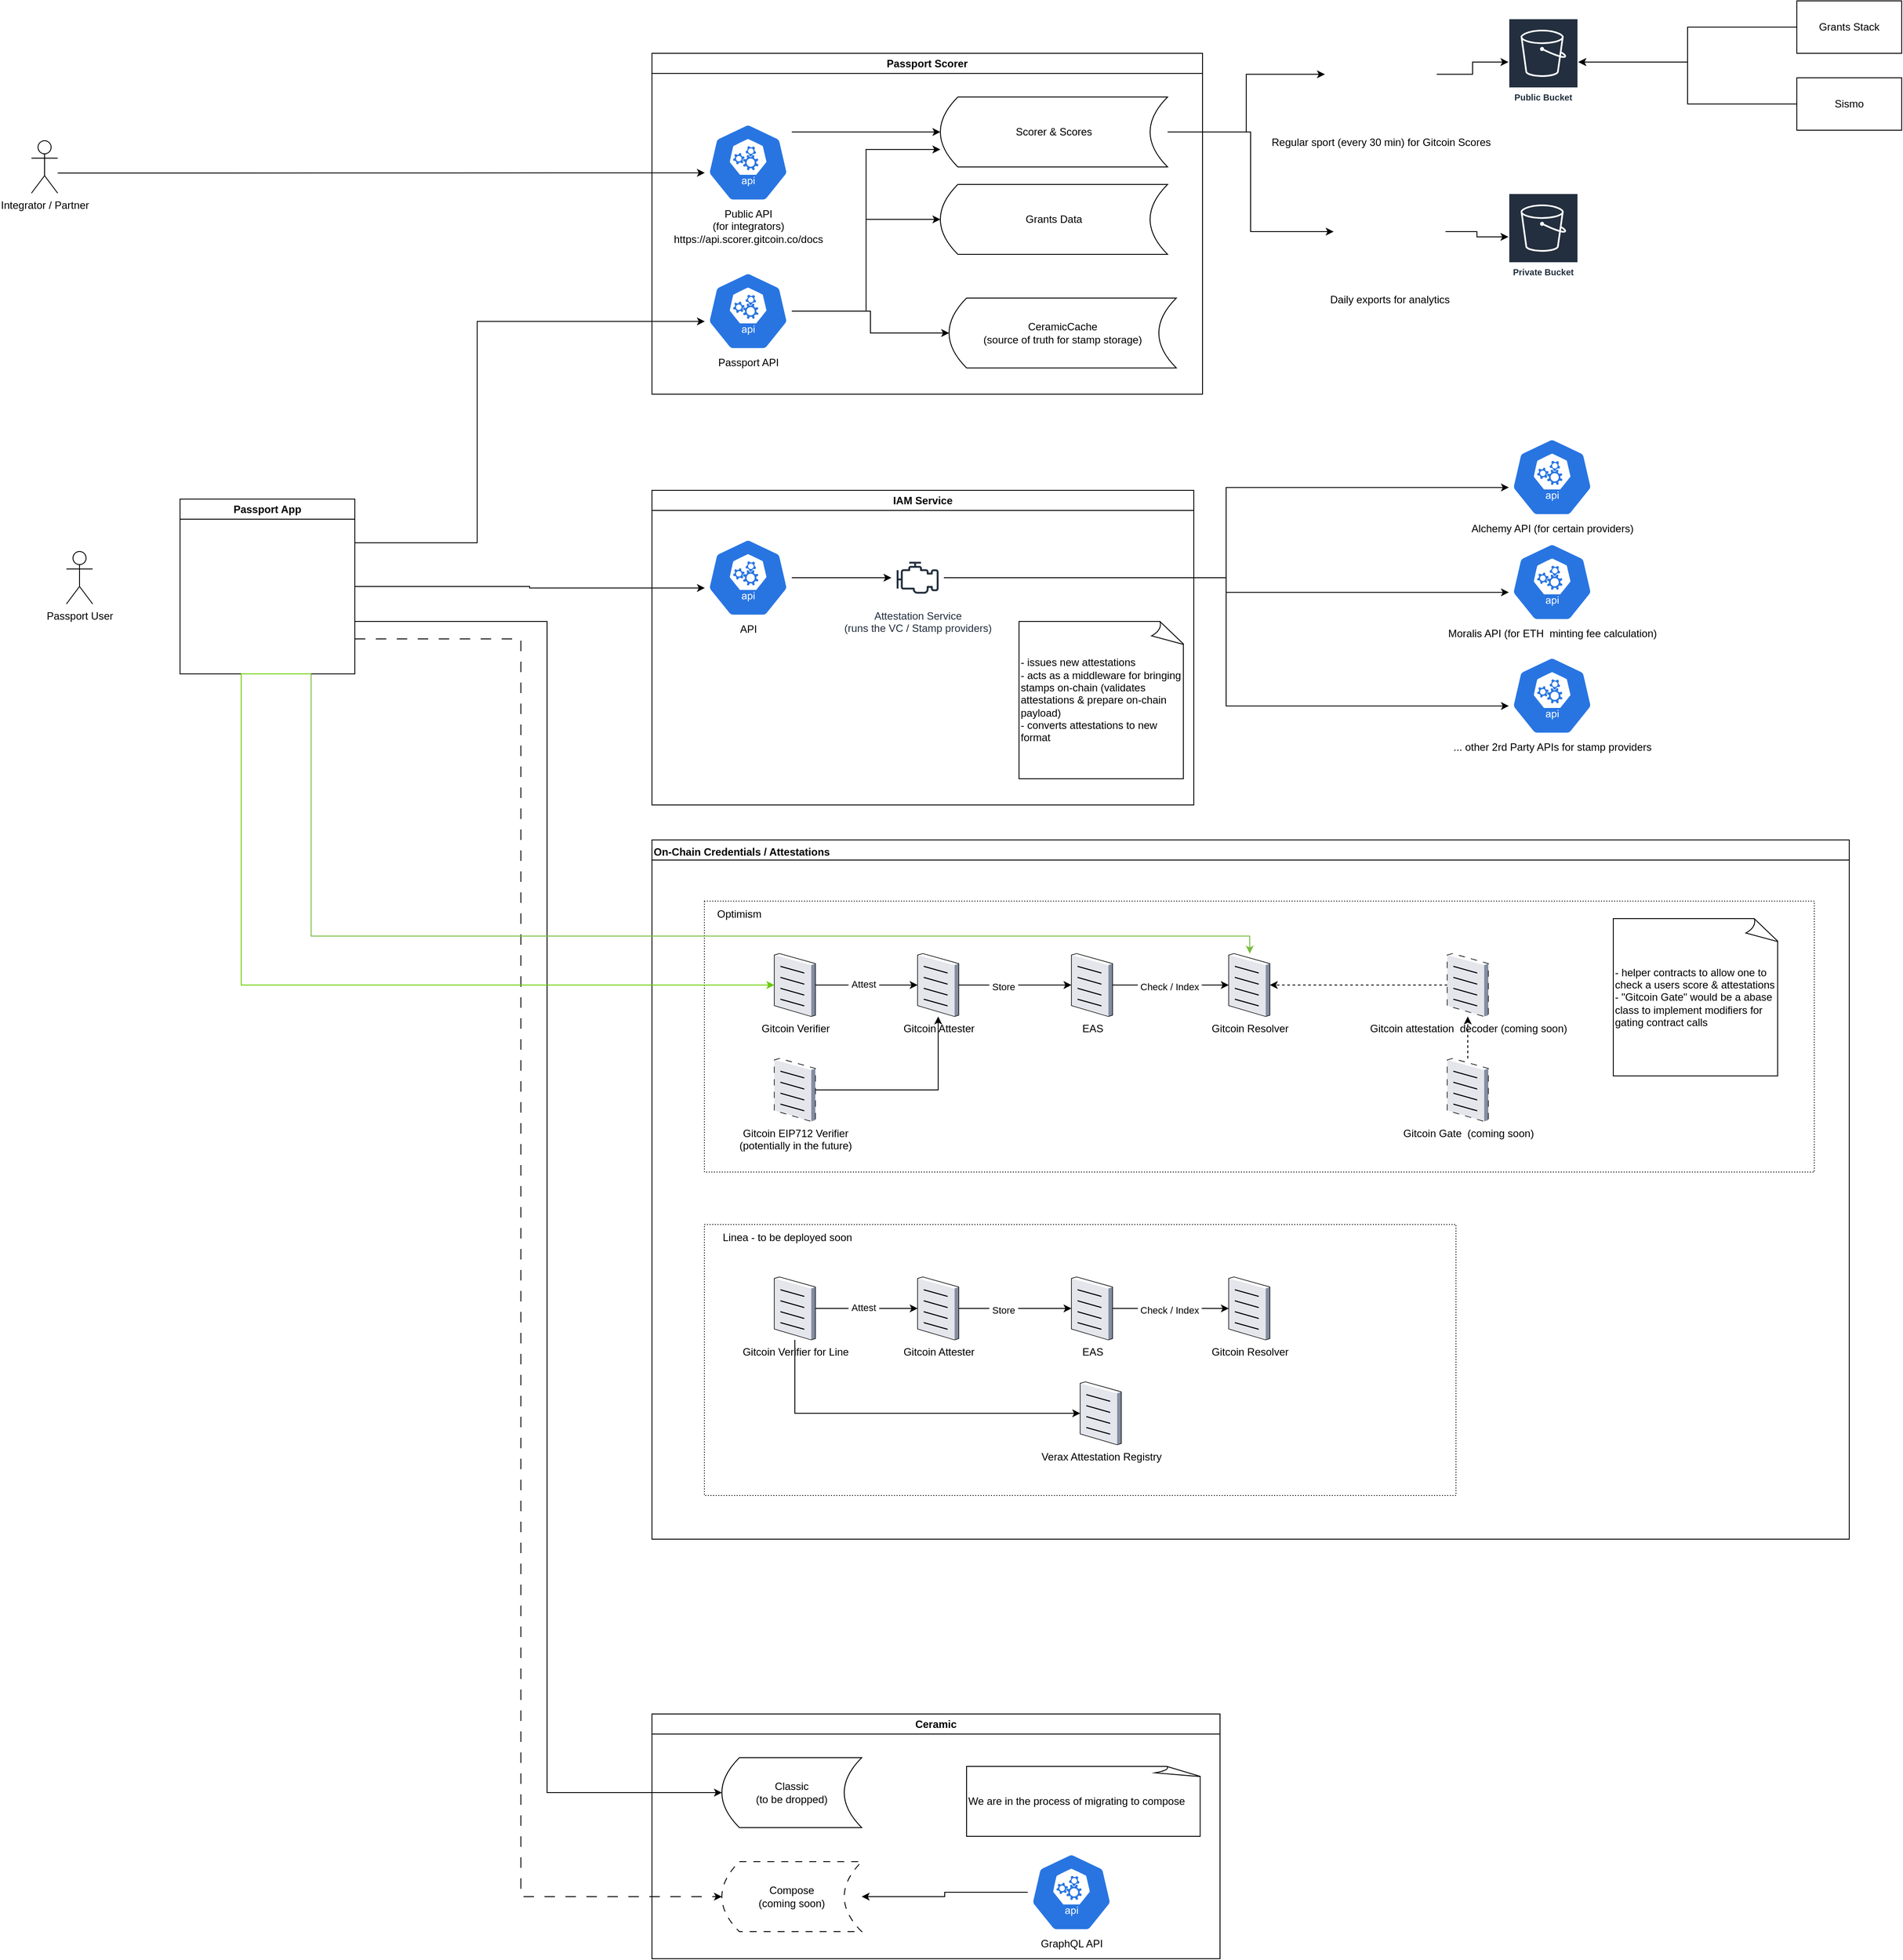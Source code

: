 <mxfile version="22.0.3" type="github">
  <diagram id="prtHgNgQTEPvFCAcTncT" name="Page-1">
    <mxGraphModel dx="4258" dy="1766" grid="1" gridSize="10" guides="1" tooltips="1" connect="1" arrows="1" fold="1" page="1" pageScale="1" pageWidth="827" pageHeight="1169" math="0" shadow="0">
      <root>
        <mxCell id="0" />
        <mxCell id="1" parent="0" />
        <mxCell id="uYgZu5FIEDiZeXpY4sAn-1" value="IAM Service" style="swimlane;whiteSpace=wrap;html=1;" parent="1" vertex="1">
          <mxGeometry x="110" y="620" width="620" height="360" as="geometry" />
        </mxCell>
        <mxCell id="uYgZu5FIEDiZeXpY4sAn-36" value="Attestation Service&lt;br&gt;(runs the VC / Stamp providers)" style="sketch=0;outlineConnect=0;fontColor=#232F3E;gradientColor=none;strokeColor=#232F3E;fillColor=#ffffff;dashed=0;verticalLabelPosition=bottom;verticalAlign=top;align=center;html=1;fontSize=12;fontStyle=0;aspect=fixed;shape=mxgraph.aws4.resourceIcon;resIcon=mxgraph.aws4.emr_engine;" parent="uYgZu5FIEDiZeXpY4sAn-1" vertex="1">
          <mxGeometry x="274" y="70" width="60" height="60" as="geometry" />
        </mxCell>
        <mxCell id="uYgZu5FIEDiZeXpY4sAn-42" style="edgeStyle=orthogonalEdgeStyle;rounded=0;orthogonalLoop=1;jettySize=auto;html=1;" parent="uYgZu5FIEDiZeXpY4sAn-1" source="uYgZu5FIEDiZeXpY4sAn-40" target="uYgZu5FIEDiZeXpY4sAn-36" edge="1">
          <mxGeometry relative="1" as="geometry" />
        </mxCell>
        <mxCell id="uYgZu5FIEDiZeXpY4sAn-40" value="API" style="sketch=0;html=1;dashed=0;whitespace=wrap;fillColor=#2875E2;strokeColor=#ffffff;points=[[0.005,0.63,0],[0.1,0.2,0],[0.9,0.2,0],[0.5,0,0],[0.995,0.63,0],[0.72,0.99,0],[0.5,1,0],[0.28,0.99,0]];verticalLabelPosition=bottom;align=center;verticalAlign=top;shape=mxgraph.kubernetes.icon;prIcon=api" parent="uYgZu5FIEDiZeXpY4sAn-1" vertex="1">
          <mxGeometry x="60" y="55" width="100" height="90" as="geometry" />
        </mxCell>
        <mxCell id="uYgZu5FIEDiZeXpY4sAn-45" value="- issues new attestations&lt;br&gt;- acts as a middleware for bringing stamps on-chain (validates attestations &amp;amp; prepare on-chain payload)&lt;br&gt;- converts attestations to new format" style="whiteSpace=wrap;html=1;shape=mxgraph.basic.document;align=left;" parent="uYgZu5FIEDiZeXpY4sAn-1" vertex="1">
          <mxGeometry x="420" y="150" width="190" height="180" as="geometry" />
        </mxCell>
        <mxCell id="uYgZu5FIEDiZeXpY4sAn-8" style="edgeStyle=orthogonalEdgeStyle;rounded=0;orthogonalLoop=1;jettySize=auto;html=1;entryX=0.005;entryY=0.63;entryDx=0;entryDy=0;entryPerimeter=0;exitX=1;exitY=0.25;exitDx=0;exitDy=0;" parent="1" source="uYgZu5FIEDiZeXpY4sAn-2" target="uYgZu5FIEDiZeXpY4sAn-17" edge="1">
          <mxGeometry relative="1" as="geometry">
            <mxPoint x="10" y="210" as="targetPoint" />
            <mxPoint x="-210" y="700" as="sourcePoint" />
            <Array as="points">
              <mxPoint x="-90" y="680" />
              <mxPoint x="-90" y="427" />
            </Array>
          </mxGeometry>
        </mxCell>
        <mxCell id="uYgZu5FIEDiZeXpY4sAn-13" style="edgeStyle=orthogonalEdgeStyle;rounded=0;orthogonalLoop=1;jettySize=auto;html=1;entryX=0;entryY=0.5;entryDx=0;entryDy=0;" parent="1" source="uYgZu5FIEDiZeXpY4sAn-2" target="uYgZu5FIEDiZeXpY4sAn-11" edge="1">
          <mxGeometry relative="1" as="geometry">
            <Array as="points">
              <mxPoint x="-10" y="770" />
              <mxPoint x="-10" y="2110" />
            </Array>
          </mxGeometry>
        </mxCell>
        <mxCell id="uYgZu5FIEDiZeXpY4sAn-14" style="edgeStyle=orthogonalEdgeStyle;rounded=0;orthogonalLoop=1;jettySize=auto;html=1;entryX=0;entryY=0.5;entryDx=0;entryDy=0;dashed=1;dashPattern=12 12;" parent="1" source="uYgZu5FIEDiZeXpY4sAn-2" target="uYgZu5FIEDiZeXpY4sAn-12" edge="1">
          <mxGeometry relative="1" as="geometry">
            <Array as="points">
              <mxPoint x="-40" y="790" />
              <mxPoint x="-40" y="2229" />
            </Array>
          </mxGeometry>
        </mxCell>
        <mxCell id="uYgZu5FIEDiZeXpY4sAn-2" value="Passport App" style="swimlane;whiteSpace=wrap;html=1;" parent="1" vertex="1">
          <mxGeometry x="-430" y="630" width="200" height="200" as="geometry" />
        </mxCell>
        <mxCell id="uYgZu5FIEDiZeXpY4sAn-3" value="Passport User" style="shape=umlActor;verticalLabelPosition=bottom;verticalAlign=top;html=1;outlineConnect=0;" parent="1" vertex="1">
          <mxGeometry x="-560" y="690" width="30" height="60" as="geometry" />
        </mxCell>
        <mxCell id="uYgZu5FIEDiZeXpY4sAn-4" value="Passport Scorer" style="swimlane;whiteSpace=wrap;html=1;" parent="1" vertex="1">
          <mxGeometry x="110" y="120" width="630" height="390" as="geometry" />
        </mxCell>
        <mxCell id="uYgZu5FIEDiZeXpY4sAn-16" value="Scorer &amp;amp; Scores" style="shape=dataStorage;whiteSpace=wrap;html=1;fixedSize=1;" parent="uYgZu5FIEDiZeXpY4sAn-4" vertex="1">
          <mxGeometry x="330" y="50" width="260" height="80" as="geometry" />
        </mxCell>
        <mxCell id="uYgZu5FIEDiZeXpY4sAn-18" value="Grants Data" style="shape=dataStorage;whiteSpace=wrap;html=1;fixedSize=1;" parent="uYgZu5FIEDiZeXpY4sAn-4" vertex="1">
          <mxGeometry x="330" y="150" width="260" height="80" as="geometry" />
        </mxCell>
        <mxCell id="uYgZu5FIEDiZeXpY4sAn-20" style="edgeStyle=orthogonalEdgeStyle;rounded=0;orthogonalLoop=1;jettySize=auto;html=1;entryX=0;entryY=0.75;entryDx=0;entryDy=0;" parent="uYgZu5FIEDiZeXpY4sAn-4" source="uYgZu5FIEDiZeXpY4sAn-17" target="uYgZu5FIEDiZeXpY4sAn-16" edge="1">
          <mxGeometry relative="1" as="geometry">
            <mxPoint x="260" y="180" as="targetPoint" />
          </mxGeometry>
        </mxCell>
        <mxCell id="uYgZu5FIEDiZeXpY4sAn-32" style="edgeStyle=orthogonalEdgeStyle;rounded=0;orthogonalLoop=1;jettySize=auto;html=1;entryX=0;entryY=0.5;entryDx=0;entryDy=0;" parent="uYgZu5FIEDiZeXpY4sAn-4" source="uYgZu5FIEDiZeXpY4sAn-17" target="uYgZu5FIEDiZeXpY4sAn-18" edge="1">
          <mxGeometry relative="1" as="geometry" />
        </mxCell>
        <mxCell id="uYgZu5FIEDiZeXpY4sAn-17" value="Passport API" style="sketch=0;html=1;dashed=0;whitespace=wrap;fillColor=#2875E2;strokeColor=#ffffff;points=[[0.005,0.63,0],[0.1,0.2,0],[0.9,0.2,0],[0.5,0,0],[0.995,0.63,0],[0.72,0.99,0],[0.5,1,0],[0.28,0.99,0]];verticalLabelPosition=bottom;align=center;verticalAlign=top;shape=mxgraph.kubernetes.icon;prIcon=api" parent="uYgZu5FIEDiZeXpY4sAn-4" vertex="1">
          <mxGeometry x="60" y="250" width="100" height="90" as="geometry" />
        </mxCell>
        <mxCell id="uYgZu5FIEDiZeXpY4sAn-24" style="edgeStyle=orthogonalEdgeStyle;rounded=0;orthogonalLoop=1;jettySize=auto;html=1;entryX=0;entryY=0.5;entryDx=0;entryDy=0;" parent="uYgZu5FIEDiZeXpY4sAn-4" source="uYgZu5FIEDiZeXpY4sAn-21" target="uYgZu5FIEDiZeXpY4sAn-16" edge="1">
          <mxGeometry relative="1" as="geometry">
            <Array as="points">
              <mxPoint x="210" y="90" />
              <mxPoint x="210" y="90" />
            </Array>
          </mxGeometry>
        </mxCell>
        <mxCell id="uYgZu5FIEDiZeXpY4sAn-21" value="Public API&lt;br&gt;(for integrators)&lt;br&gt;https://api.scorer.gitcoin.co/docs" style="sketch=0;html=1;dashed=0;whitespace=wrap;fillColor=#2875E2;strokeColor=#ffffff;points=[[0.005,0.63,0],[0.1,0.2,0],[0.9,0.2,0],[0.5,0,0],[0.995,0.63,0],[0.72,0.99,0],[0.5,1,0],[0.28,0.99,0]];verticalLabelPosition=bottom;align=center;verticalAlign=top;shape=mxgraph.kubernetes.icon;prIcon=api" parent="uYgZu5FIEDiZeXpY4sAn-4" vertex="1">
          <mxGeometry x="60" y="80" width="100" height="90" as="geometry" />
        </mxCell>
        <mxCell id="uYgZu5FIEDiZeXpY4sAn-15" value="CeramicCache&lt;br&gt;(source of truth for stamp storage)" style="shape=dataStorage;whiteSpace=wrap;html=1;fixedSize=1;" parent="uYgZu5FIEDiZeXpY4sAn-4" vertex="1">
          <mxGeometry x="340" y="280" width="260" height="80" as="geometry" />
        </mxCell>
        <mxCell id="uYgZu5FIEDiZeXpY4sAn-19" style="edgeStyle=orthogonalEdgeStyle;rounded=0;orthogonalLoop=1;jettySize=auto;html=1;entryX=0;entryY=0.5;entryDx=0;entryDy=0;" parent="uYgZu5FIEDiZeXpY4sAn-4" source="uYgZu5FIEDiZeXpY4sAn-17" target="uYgZu5FIEDiZeXpY4sAn-15" edge="1">
          <mxGeometry relative="1" as="geometry" />
        </mxCell>
        <mxCell id="uYgZu5FIEDiZeXpY4sAn-7" value="On-Chain Credentials / Attestations" style="swimlane;whiteSpace=wrap;html=1;align=left;verticalAlign=top;" parent="1" vertex="1">
          <mxGeometry x="110" y="1020" width="1370" height="800" as="geometry" />
        </mxCell>
        <mxCell id="uYgZu5FIEDiZeXpY4sAn-48" value="" style="rounded=0;whiteSpace=wrap;html=1;dashed=1;dashPattern=1 2;" parent="uYgZu5FIEDiZeXpY4sAn-7" vertex="1">
          <mxGeometry x="60" y="70" width="1270" height="310" as="geometry" />
        </mxCell>
        <mxCell id="uYgZu5FIEDiZeXpY4sAn-49" value="Optimism" style="text;html=1;strokeColor=none;fillColor=none;align=center;verticalAlign=middle;whiteSpace=wrap;rounded=0;" parent="uYgZu5FIEDiZeXpY4sAn-7" vertex="1">
          <mxGeometry x="70" y="70" width="60" height="30" as="geometry" />
        </mxCell>
        <mxCell id="uYgZu5FIEDiZeXpY4sAn-54" style="edgeStyle=orthogonalEdgeStyle;rounded=0;orthogonalLoop=1;jettySize=auto;html=1;" parent="uYgZu5FIEDiZeXpY4sAn-7" source="uYgZu5FIEDiZeXpY4sAn-50" target="uYgZu5FIEDiZeXpY4sAn-51" edge="1">
          <mxGeometry relative="1" as="geometry" />
        </mxCell>
        <mxCell id="uYgZu5FIEDiZeXpY4sAn-59" value="&amp;nbsp;Attest&amp;nbsp;" style="edgeLabel;html=1;align=center;verticalAlign=middle;resizable=0;points=[];" parent="uYgZu5FIEDiZeXpY4sAn-54" vertex="1" connectable="0">
          <mxGeometry x="-0.06" y="1" relative="1" as="geometry">
            <mxPoint as="offset" />
          </mxGeometry>
        </mxCell>
        <mxCell id="uYgZu5FIEDiZeXpY4sAn-50" value="Gitcoin Verifier" style="verticalLabelPosition=bottom;sketch=0;aspect=fixed;html=1;verticalAlign=top;strokeColor=none;align=center;outlineConnect=0;shape=mxgraph.citrix.document;" parent="uYgZu5FIEDiZeXpY4sAn-7" vertex="1">
          <mxGeometry x="140" y="130" width="47" height="72" as="geometry" />
        </mxCell>
        <mxCell id="uYgZu5FIEDiZeXpY4sAn-55" style="edgeStyle=orthogonalEdgeStyle;rounded=0;orthogonalLoop=1;jettySize=auto;html=1;" parent="uYgZu5FIEDiZeXpY4sAn-7" source="uYgZu5FIEDiZeXpY4sAn-51" target="uYgZu5FIEDiZeXpY4sAn-53" edge="1">
          <mxGeometry relative="1" as="geometry" />
        </mxCell>
        <mxCell id="uYgZu5FIEDiZeXpY4sAn-58" value="&amp;nbsp;Store&amp;nbsp;" style="edgeLabel;html=1;align=center;verticalAlign=middle;resizable=0;points=[];" parent="uYgZu5FIEDiZeXpY4sAn-55" vertex="1" connectable="0">
          <mxGeometry x="-0.209" y="-2" relative="1" as="geometry">
            <mxPoint as="offset" />
          </mxGeometry>
        </mxCell>
        <mxCell id="uYgZu5FIEDiZeXpY4sAn-51" value="Gitcoin Attester" style="verticalLabelPosition=bottom;sketch=0;aspect=fixed;html=1;verticalAlign=top;strokeColor=none;align=center;outlineConnect=0;shape=mxgraph.citrix.document;" parent="uYgZu5FIEDiZeXpY4sAn-7" vertex="1">
          <mxGeometry x="304" y="130" width="47" height="72" as="geometry" />
        </mxCell>
        <mxCell id="uYgZu5FIEDiZeXpY4sAn-52" value="Gitcoin Resolver" style="verticalLabelPosition=bottom;sketch=0;aspect=fixed;html=1;verticalAlign=top;strokeColor=none;align=center;outlineConnect=0;shape=mxgraph.citrix.document;" parent="uYgZu5FIEDiZeXpY4sAn-7" vertex="1">
          <mxGeometry x="660" y="130" width="47" height="72" as="geometry" />
        </mxCell>
        <mxCell id="uYgZu5FIEDiZeXpY4sAn-56" style="edgeStyle=orthogonalEdgeStyle;rounded=0;orthogonalLoop=1;jettySize=auto;html=1;" parent="uYgZu5FIEDiZeXpY4sAn-7" source="uYgZu5FIEDiZeXpY4sAn-53" target="uYgZu5FIEDiZeXpY4sAn-52" edge="1">
          <mxGeometry relative="1" as="geometry" />
        </mxCell>
        <mxCell id="uYgZu5FIEDiZeXpY4sAn-57" value="&amp;nbsp;Check / Index&amp;nbsp;" style="edgeLabel;html=1;align=center;verticalAlign=middle;resizable=0;points=[];" parent="uYgZu5FIEDiZeXpY4sAn-56" vertex="1" connectable="0">
          <mxGeometry x="-0.023" y="-2" relative="1" as="geometry">
            <mxPoint as="offset" />
          </mxGeometry>
        </mxCell>
        <mxCell id="uYgZu5FIEDiZeXpY4sAn-53" value="EAS" style="verticalLabelPosition=bottom;sketch=0;aspect=fixed;html=1;verticalAlign=top;strokeColor=none;align=center;outlineConnect=0;shape=mxgraph.citrix.document;" parent="uYgZu5FIEDiZeXpY4sAn-7" vertex="1">
          <mxGeometry x="480" y="130" width="47" height="72" as="geometry" />
        </mxCell>
        <mxCell id="uYgZu5FIEDiZeXpY4sAn-61" style="edgeStyle=orthogonalEdgeStyle;rounded=0;orthogonalLoop=1;jettySize=auto;html=1;" parent="uYgZu5FIEDiZeXpY4sAn-7" source="uYgZu5FIEDiZeXpY4sAn-60" target="uYgZu5FIEDiZeXpY4sAn-51" edge="1">
          <mxGeometry relative="1" as="geometry" />
        </mxCell>
        <mxCell id="uYgZu5FIEDiZeXpY4sAn-60" value="Gitcoin EIP712 Verifier&lt;br&gt;(potentially in the future)" style="verticalLabelPosition=bottom;sketch=0;aspect=fixed;html=1;verticalAlign=top;align=center;outlineConnect=0;shape=mxgraph.citrix.document;fillColor=none;strokeColor=default;dashed=1;dashPattern=12 12;" parent="uYgZu5FIEDiZeXpY4sAn-7" vertex="1">
          <mxGeometry x="140" y="250" width="47" height="72" as="geometry" />
        </mxCell>
        <mxCell id="uYgZu5FIEDiZeXpY4sAn-65" value="" style="rounded=0;whiteSpace=wrap;html=1;dashed=1;dashPattern=1 2;" parent="uYgZu5FIEDiZeXpY4sAn-7" vertex="1">
          <mxGeometry x="60" y="440" width="860" height="310" as="geometry" />
        </mxCell>
        <mxCell id="uYgZu5FIEDiZeXpY4sAn-66" value="Linea - to be deployed soon" style="text;html=1;strokeColor=none;fillColor=none;align=center;verticalAlign=middle;whiteSpace=wrap;rounded=0;" parent="uYgZu5FIEDiZeXpY4sAn-7" vertex="1">
          <mxGeometry x="60" y="440" width="190" height="30" as="geometry" />
        </mxCell>
        <mxCell id="uYgZu5FIEDiZeXpY4sAn-81" style="edgeStyle=orthogonalEdgeStyle;rounded=0;orthogonalLoop=1;jettySize=auto;html=1;" parent="uYgZu5FIEDiZeXpY4sAn-7" source="uYgZu5FIEDiZeXpY4sAn-69" target="uYgZu5FIEDiZeXpY4sAn-79" edge="1">
          <mxGeometry relative="1" as="geometry">
            <Array as="points">
              <mxPoint x="164" y="656" />
            </Array>
          </mxGeometry>
        </mxCell>
        <mxCell id="uYgZu5FIEDiZeXpY4sAn-69" value="Gitcoin Verifier for Line" style="verticalLabelPosition=bottom;sketch=0;aspect=fixed;html=1;verticalAlign=top;strokeColor=none;align=center;outlineConnect=0;shape=mxgraph.citrix.document;" parent="uYgZu5FIEDiZeXpY4sAn-7" vertex="1">
          <mxGeometry x="140" y="500" width="47" height="72" as="geometry" />
        </mxCell>
        <mxCell id="uYgZu5FIEDiZeXpY4sAn-72" value="Gitcoin Attester" style="verticalLabelPosition=bottom;sketch=0;aspect=fixed;html=1;verticalAlign=top;strokeColor=none;align=center;outlineConnect=0;shape=mxgraph.citrix.document;" parent="uYgZu5FIEDiZeXpY4sAn-7" vertex="1">
          <mxGeometry x="304" y="500" width="47" height="72" as="geometry" />
        </mxCell>
        <mxCell id="uYgZu5FIEDiZeXpY4sAn-67" style="edgeStyle=orthogonalEdgeStyle;rounded=0;orthogonalLoop=1;jettySize=auto;html=1;" parent="uYgZu5FIEDiZeXpY4sAn-7" source="uYgZu5FIEDiZeXpY4sAn-69" target="uYgZu5FIEDiZeXpY4sAn-72" edge="1">
          <mxGeometry relative="1" as="geometry" />
        </mxCell>
        <mxCell id="uYgZu5FIEDiZeXpY4sAn-68" value="&amp;nbsp;Attest&amp;nbsp;" style="edgeLabel;html=1;align=center;verticalAlign=middle;resizable=0;points=[];" parent="uYgZu5FIEDiZeXpY4sAn-67" vertex="1" connectable="0">
          <mxGeometry x="-0.06" y="1" relative="1" as="geometry">
            <mxPoint as="offset" />
          </mxGeometry>
        </mxCell>
        <mxCell id="uYgZu5FIEDiZeXpY4sAn-73" value="Gitcoin Resolver" style="verticalLabelPosition=bottom;sketch=0;aspect=fixed;html=1;verticalAlign=top;strokeColor=none;align=center;outlineConnect=0;shape=mxgraph.citrix.document;" parent="uYgZu5FIEDiZeXpY4sAn-7" vertex="1">
          <mxGeometry x="660" y="500" width="47" height="72" as="geometry" />
        </mxCell>
        <mxCell id="uYgZu5FIEDiZeXpY4sAn-74" style="edgeStyle=orthogonalEdgeStyle;rounded=0;orthogonalLoop=1;jettySize=auto;html=1;" parent="uYgZu5FIEDiZeXpY4sAn-7" source="uYgZu5FIEDiZeXpY4sAn-76" target="uYgZu5FIEDiZeXpY4sAn-73" edge="1">
          <mxGeometry relative="1" as="geometry" />
        </mxCell>
        <mxCell id="uYgZu5FIEDiZeXpY4sAn-75" value="&amp;nbsp;Check / Index&amp;nbsp;" style="edgeLabel;html=1;align=center;verticalAlign=middle;resizable=0;points=[];" parent="uYgZu5FIEDiZeXpY4sAn-74" vertex="1" connectable="0">
          <mxGeometry x="-0.023" y="-2" relative="1" as="geometry">
            <mxPoint as="offset" />
          </mxGeometry>
        </mxCell>
        <mxCell id="uYgZu5FIEDiZeXpY4sAn-76" value="EAS" style="verticalLabelPosition=bottom;sketch=0;aspect=fixed;html=1;verticalAlign=top;strokeColor=none;align=center;outlineConnect=0;shape=mxgraph.citrix.document;" parent="uYgZu5FIEDiZeXpY4sAn-7" vertex="1">
          <mxGeometry x="480" y="500" width="47" height="72" as="geometry" />
        </mxCell>
        <mxCell id="uYgZu5FIEDiZeXpY4sAn-70" style="edgeStyle=orthogonalEdgeStyle;rounded=0;orthogonalLoop=1;jettySize=auto;html=1;" parent="uYgZu5FIEDiZeXpY4sAn-7" source="uYgZu5FIEDiZeXpY4sAn-72" target="uYgZu5FIEDiZeXpY4sAn-76" edge="1">
          <mxGeometry relative="1" as="geometry" />
        </mxCell>
        <mxCell id="uYgZu5FIEDiZeXpY4sAn-71" value="&amp;nbsp;Store&amp;nbsp;" style="edgeLabel;html=1;align=center;verticalAlign=middle;resizable=0;points=[];" parent="uYgZu5FIEDiZeXpY4sAn-70" vertex="1" connectable="0">
          <mxGeometry x="-0.209" y="-2" relative="1" as="geometry">
            <mxPoint as="offset" />
          </mxGeometry>
        </mxCell>
        <mxCell id="uYgZu5FIEDiZeXpY4sAn-79" value="Verax Attestation Registry" style="verticalLabelPosition=bottom;sketch=0;aspect=fixed;html=1;verticalAlign=top;strokeColor=none;align=center;outlineConnect=0;shape=mxgraph.citrix.document;" parent="uYgZu5FIEDiZeXpY4sAn-7" vertex="1">
          <mxGeometry x="490" y="620" width="47" height="72" as="geometry" />
        </mxCell>
        <mxCell id="uYgZu5FIEDiZeXpY4sAn-85" style="edgeStyle=orthogonalEdgeStyle;rounded=0;orthogonalLoop=1;jettySize=auto;html=1;dashed=1;" parent="uYgZu5FIEDiZeXpY4sAn-7" source="uYgZu5FIEDiZeXpY4sAn-84" target="uYgZu5FIEDiZeXpY4sAn-52" edge="1">
          <mxGeometry relative="1" as="geometry" />
        </mxCell>
        <mxCell id="uYgZu5FIEDiZeXpY4sAn-84" value="Gitcoin attestation &amp;nbsp;decoder (coming soon)" style="verticalLabelPosition=bottom;sketch=0;aspect=fixed;html=1;verticalAlign=top;align=center;outlineConnect=0;shape=mxgraph.citrix.document;fillColor=none;strokeColor=default;dashed=1;dashPattern=12 12;" parent="uYgZu5FIEDiZeXpY4sAn-7" vertex="1">
          <mxGeometry x="910" y="130" width="47" height="72" as="geometry" />
        </mxCell>
        <mxCell id="uYgZu5FIEDiZeXpY4sAn-87" style="edgeStyle=orthogonalEdgeStyle;rounded=0;orthogonalLoop=1;jettySize=auto;html=1;dashed=1;" parent="uYgZu5FIEDiZeXpY4sAn-7" source="uYgZu5FIEDiZeXpY4sAn-86" target="uYgZu5FIEDiZeXpY4sAn-84" edge="1">
          <mxGeometry relative="1" as="geometry" />
        </mxCell>
        <mxCell id="uYgZu5FIEDiZeXpY4sAn-86" value="Gitcoin Gate &amp;nbsp;(coming soon)" style="verticalLabelPosition=bottom;sketch=0;aspect=fixed;html=1;verticalAlign=top;align=center;outlineConnect=0;shape=mxgraph.citrix.document;fillColor=none;strokeColor=default;dashed=1;dashPattern=12 12;" parent="uYgZu5FIEDiZeXpY4sAn-7" vertex="1">
          <mxGeometry x="910" y="250" width="47" height="72" as="geometry" />
        </mxCell>
        <mxCell id="uYgZu5FIEDiZeXpY4sAn-88" value="- helper contracts to allow one to check a users score &amp;amp; attestations&lt;br&gt;- &quot;Gitcoin Gate&quot; would be a abase class to implement modifiers for gating contract calls" style="whiteSpace=wrap;html=1;shape=mxgraph.basic.document;align=left;" parent="uYgZu5FIEDiZeXpY4sAn-7" vertex="1">
          <mxGeometry x="1100" y="90" width="190" height="180" as="geometry" />
        </mxCell>
        <mxCell id="uYgZu5FIEDiZeXpY4sAn-9" value="Ceramic" style="swimlane;whiteSpace=wrap;html=1;startSize=23;" parent="1" vertex="1">
          <mxGeometry x="110" y="2020" width="650" height="280" as="geometry" />
        </mxCell>
        <mxCell id="uYgZu5FIEDiZeXpY4sAn-11" value="Classic&lt;br&gt;(to be dropped)" style="shape=dataStorage;whiteSpace=wrap;html=1;fixedSize=1;" parent="uYgZu5FIEDiZeXpY4sAn-9" vertex="1">
          <mxGeometry x="80" y="50" width="160" height="80" as="geometry" />
        </mxCell>
        <mxCell id="uYgZu5FIEDiZeXpY4sAn-12" value="Compose &lt;br&gt;(coming soon)" style="shape=dataStorage;whiteSpace=wrap;html=1;fixedSize=1;dashed=1;dashPattern=8 8;" parent="uYgZu5FIEDiZeXpY4sAn-9" vertex="1">
          <mxGeometry x="80" y="169" width="160" height="80" as="geometry" />
        </mxCell>
        <mxCell id="uYgZu5FIEDiZeXpY4sAn-47" value="We are in the process of migrating to compose" style="whiteSpace=wrap;html=1;shape=mxgraph.basic.document;align=left;" parent="uYgZu5FIEDiZeXpY4sAn-9" vertex="1">
          <mxGeometry x="360" y="60" width="270" height="80" as="geometry" />
        </mxCell>
        <mxCell id="uYgZu5FIEDiZeXpY4sAn-90" style="edgeStyle=orthogonalEdgeStyle;rounded=0;orthogonalLoop=1;jettySize=auto;html=1;" parent="uYgZu5FIEDiZeXpY4sAn-9" source="uYgZu5FIEDiZeXpY4sAn-89" target="uYgZu5FIEDiZeXpY4sAn-12" edge="1">
          <mxGeometry relative="1" as="geometry" />
        </mxCell>
        <mxCell id="uYgZu5FIEDiZeXpY4sAn-89" value="GraphQL API" style="sketch=0;html=1;dashed=0;whitespace=wrap;fillColor=#2875E2;strokeColor=#ffffff;points=[[0.005,0.63,0],[0.1,0.2,0],[0.9,0.2,0],[0.5,0,0],[0.995,0.63,0],[0.72,0.99,0],[0.5,1,0],[0.28,0.99,0]];verticalLabelPosition=bottom;align=center;verticalAlign=top;shape=mxgraph.kubernetes.icon;prIcon=api" parent="uYgZu5FIEDiZeXpY4sAn-9" vertex="1">
          <mxGeometry x="430" y="159" width="100" height="90" as="geometry" />
        </mxCell>
        <mxCell id="uYgZu5FIEDiZeXpY4sAn-28" style="edgeStyle=orthogonalEdgeStyle;rounded=0;orthogonalLoop=1;jettySize=auto;html=1;entryX=0.005;entryY=0.63;entryDx=0;entryDy=0;entryPerimeter=0;" parent="1" source="uYgZu5FIEDiZeXpY4sAn-25" target="uYgZu5FIEDiZeXpY4sAn-21" edge="1">
          <mxGeometry relative="1" as="geometry">
            <Array as="points">
              <mxPoint x="-460" y="257" />
              <mxPoint x="-460" y="257" />
            </Array>
          </mxGeometry>
        </mxCell>
        <mxCell id="uYgZu5FIEDiZeXpY4sAn-25" value="Integrator / Partner" style="shape=umlActor;verticalLabelPosition=bottom;verticalAlign=top;html=1;outlineConnect=0;" parent="1" vertex="1">
          <mxGeometry x="-600" y="220" width="30" height="60" as="geometry" />
        </mxCell>
        <mxCell id="uYgZu5FIEDiZeXpY4sAn-33" value="Alchemy API (for certain providers)" style="sketch=0;html=1;dashed=0;whitespace=wrap;fillColor=#2875E2;strokeColor=#ffffff;points=[[0.005,0.63,0],[0.1,0.2,0],[0.9,0.2,0],[0.5,0,0],[0.995,0.63,0],[0.72,0.99,0],[0.5,1,0],[0.28,0.99,0]];verticalLabelPosition=bottom;align=center;verticalAlign=top;shape=mxgraph.kubernetes.icon;prIcon=api" parent="1" vertex="1">
          <mxGeometry x="1090" y="560" width="100" height="90" as="geometry" />
        </mxCell>
        <mxCell id="uYgZu5FIEDiZeXpY4sAn-34" value="Moralis API (for ETH &amp;nbsp;minting fee calculation)" style="sketch=0;html=1;dashed=0;whitespace=wrap;fillColor=#2875E2;strokeColor=#ffffff;points=[[0.005,0.63,0],[0.1,0.2,0],[0.9,0.2,0],[0.5,0,0],[0.995,0.63,0],[0.72,0.99,0],[0.5,1,0],[0.28,0.99,0]];verticalLabelPosition=bottom;align=center;verticalAlign=top;shape=mxgraph.kubernetes.icon;prIcon=api" parent="1" vertex="1">
          <mxGeometry x="1090" y="680" width="100" height="90" as="geometry" />
        </mxCell>
        <mxCell id="uYgZu5FIEDiZeXpY4sAn-35" value="... other 2rd Party APIs for stamp providers" style="sketch=0;html=1;dashed=0;whitespace=wrap;fillColor=#2875E2;strokeColor=#ffffff;points=[[0.005,0.63,0],[0.1,0.2,0],[0.9,0.2,0],[0.5,0,0],[0.995,0.63,0],[0.72,0.99,0],[0.5,1,0],[0.28,0.99,0]];verticalLabelPosition=bottom;align=center;verticalAlign=top;shape=mxgraph.kubernetes.icon;prIcon=api" parent="1" vertex="1">
          <mxGeometry x="1090" y="810" width="100" height="90" as="geometry" />
        </mxCell>
        <mxCell id="uYgZu5FIEDiZeXpY4sAn-37" style="edgeStyle=orthogonalEdgeStyle;rounded=0;orthogonalLoop=1;jettySize=auto;html=1;entryX=0.005;entryY=0.63;entryDx=0;entryDy=0;entryPerimeter=0;" parent="1" source="uYgZu5FIEDiZeXpY4sAn-36" target="uYgZu5FIEDiZeXpY4sAn-33" edge="1">
          <mxGeometry relative="1" as="geometry" />
        </mxCell>
        <mxCell id="uYgZu5FIEDiZeXpY4sAn-38" style="edgeStyle=orthogonalEdgeStyle;rounded=0;orthogonalLoop=1;jettySize=auto;html=1;entryX=0.005;entryY=0.63;entryDx=0;entryDy=0;entryPerimeter=0;" parent="1" source="uYgZu5FIEDiZeXpY4sAn-36" target="uYgZu5FIEDiZeXpY4sAn-34" edge="1">
          <mxGeometry relative="1" as="geometry" />
        </mxCell>
        <mxCell id="uYgZu5FIEDiZeXpY4sAn-39" style="edgeStyle=orthogonalEdgeStyle;rounded=0;orthogonalLoop=1;jettySize=auto;html=1;entryX=0.005;entryY=0.63;entryDx=0;entryDy=0;entryPerimeter=0;" parent="1" source="uYgZu5FIEDiZeXpY4sAn-36" target="uYgZu5FIEDiZeXpY4sAn-35" edge="1">
          <mxGeometry relative="1" as="geometry" />
        </mxCell>
        <mxCell id="tRTAsfZlV08TQ8dc1hLh-1" style="edgeStyle=orthogonalEdgeStyle;rounded=0;orthogonalLoop=1;jettySize=auto;html=1;strokeColor=#66CC00;exitX=0.75;exitY=1;exitDx=0;exitDy=0;" edge="1" parent="1" source="uYgZu5FIEDiZeXpY4sAn-2" target="uYgZu5FIEDiZeXpY4sAn-50">
          <mxGeometry relative="1" as="geometry">
            <Array as="points">
              <mxPoint x="-360" y="830" />
              <mxPoint x="-360" y="1186" />
            </Array>
          </mxGeometry>
        </mxCell>
        <mxCell id="tRTAsfZlV08TQ8dc1hLh-3" style="edgeStyle=orthogonalEdgeStyle;rounded=0;orthogonalLoop=1;jettySize=auto;html=1;strokeColor=#77bb41;" edge="1" parent="1" source="uYgZu5FIEDiZeXpY4sAn-2" target="uYgZu5FIEDiZeXpY4sAn-52">
          <mxGeometry relative="1" as="geometry">
            <Array as="points">
              <mxPoint x="-280" y="1130" />
              <mxPoint x="794" y="1130" />
            </Array>
          </mxGeometry>
        </mxCell>
        <mxCell id="tRTAsfZlV08TQ8dc1hLh-4" style="edgeStyle=orthogonalEdgeStyle;rounded=0;orthogonalLoop=1;jettySize=auto;html=1;entryX=0.005;entryY=0.63;entryDx=0;entryDy=0;entryPerimeter=0;" edge="1" parent="1" source="uYgZu5FIEDiZeXpY4sAn-2" target="uYgZu5FIEDiZeXpY4sAn-40">
          <mxGeometry relative="1" as="geometry" />
        </mxCell>
        <mxCell id="tRTAsfZlV08TQ8dc1hLh-5" value="Public Bucket" style="sketch=0;outlineConnect=0;fontColor=#232F3E;gradientColor=none;strokeColor=#ffffff;fillColor=#232F3E;dashed=0;verticalLabelPosition=middle;verticalAlign=bottom;align=center;html=1;whiteSpace=wrap;fontSize=10;fontStyle=1;spacing=3;shape=mxgraph.aws4.productIcon;prIcon=mxgraph.aws4.s3;" vertex="1" parent="1">
          <mxGeometry x="1090" y="80" width="80" height="100" as="geometry" />
        </mxCell>
        <mxCell id="tRTAsfZlV08TQ8dc1hLh-6" style="edgeStyle=orthogonalEdgeStyle;rounded=0;orthogonalLoop=1;jettySize=auto;html=1;" edge="1" parent="1" source="tRTAsfZlV08TQ8dc1hLh-7" target="tRTAsfZlV08TQ8dc1hLh-5">
          <mxGeometry relative="1" as="geometry" />
        </mxCell>
        <mxCell id="tRTAsfZlV08TQ8dc1hLh-8" value="" style="edgeStyle=orthogonalEdgeStyle;rounded=0;orthogonalLoop=1;jettySize=auto;html=1;" edge="1" parent="1" source="uYgZu5FIEDiZeXpY4sAn-16" target="tRTAsfZlV08TQ8dc1hLh-7">
          <mxGeometry relative="1" as="geometry">
            <mxPoint x="700" y="210" as="sourcePoint" />
            <mxPoint x="1070" y="130" as="targetPoint" />
          </mxGeometry>
        </mxCell>
        <mxCell id="tRTAsfZlV08TQ8dc1hLh-7" value="Regular sport (every 30 min) for Gitcoin Scores" style="shape=image;html=1;verticalAlign=top;verticalLabelPosition=bottom;labelBackgroundColor=#ffffff;imageAspect=0;aspect=fixed;image=https://cdn3.iconfinder.com/data/icons/UltimateGnome/128x128/status/gnome-fs-loading-icon.png" vertex="1" parent="1">
          <mxGeometry x="880" y="80" width="128" height="128" as="geometry" />
        </mxCell>
        <mxCell id="tRTAsfZlV08TQ8dc1hLh-9" value="Private Bucket" style="sketch=0;outlineConnect=0;fontColor=#232F3E;gradientColor=none;strokeColor=#ffffff;fillColor=#232F3E;dashed=0;verticalLabelPosition=middle;verticalAlign=bottom;align=center;html=1;whiteSpace=wrap;fontSize=10;fontStyle=1;spacing=3;shape=mxgraph.aws4.productIcon;prIcon=mxgraph.aws4.s3;" vertex="1" parent="1">
          <mxGeometry x="1090" y="280" width="80" height="100" as="geometry" />
        </mxCell>
        <mxCell id="tRTAsfZlV08TQ8dc1hLh-12" style="edgeStyle=orthogonalEdgeStyle;rounded=0;orthogonalLoop=1;jettySize=auto;html=1;" edge="1" parent="1" source="tRTAsfZlV08TQ8dc1hLh-10" target="tRTAsfZlV08TQ8dc1hLh-5">
          <mxGeometry relative="1" as="geometry" />
        </mxCell>
        <mxCell id="tRTAsfZlV08TQ8dc1hLh-10" value="Grants Stack" style="rounded=0;whiteSpace=wrap;html=1;" vertex="1" parent="1">
          <mxGeometry x="1420" y="60" width="120" height="60" as="geometry" />
        </mxCell>
        <mxCell id="tRTAsfZlV08TQ8dc1hLh-13" style="edgeStyle=orthogonalEdgeStyle;rounded=0;orthogonalLoop=1;jettySize=auto;html=1;" edge="1" parent="1" source="tRTAsfZlV08TQ8dc1hLh-11" target="tRTAsfZlV08TQ8dc1hLh-5">
          <mxGeometry relative="1" as="geometry" />
        </mxCell>
        <mxCell id="tRTAsfZlV08TQ8dc1hLh-11" value="Sismo" style="rounded=0;whiteSpace=wrap;html=1;" vertex="1" parent="1">
          <mxGeometry x="1420" y="148" width="120" height="60" as="geometry" />
        </mxCell>
        <mxCell id="tRTAsfZlV08TQ8dc1hLh-16" style="edgeStyle=orthogonalEdgeStyle;rounded=0;orthogonalLoop=1;jettySize=auto;html=1;" edge="1" parent="1" source="tRTAsfZlV08TQ8dc1hLh-14" target="tRTAsfZlV08TQ8dc1hLh-9">
          <mxGeometry relative="1" as="geometry" />
        </mxCell>
        <mxCell id="tRTAsfZlV08TQ8dc1hLh-14" value="Daily exports for analytics" style="shape=image;html=1;verticalAlign=top;verticalLabelPosition=bottom;labelBackgroundColor=#ffffff;imageAspect=0;aspect=fixed;image=https://cdn3.iconfinder.com/data/icons/UltimateGnome/128x128/status/gnome-fs-loading-icon.png" vertex="1" parent="1">
          <mxGeometry x="890" y="260" width="128" height="128" as="geometry" />
        </mxCell>
        <mxCell id="tRTAsfZlV08TQ8dc1hLh-15" style="edgeStyle=orthogonalEdgeStyle;rounded=0;orthogonalLoop=1;jettySize=auto;html=1;entryX=0;entryY=0.5;entryDx=0;entryDy=0;" edge="1" parent="1" source="uYgZu5FIEDiZeXpY4sAn-16" target="tRTAsfZlV08TQ8dc1hLh-14">
          <mxGeometry relative="1" as="geometry" />
        </mxCell>
      </root>
    </mxGraphModel>
  </diagram>
</mxfile>
